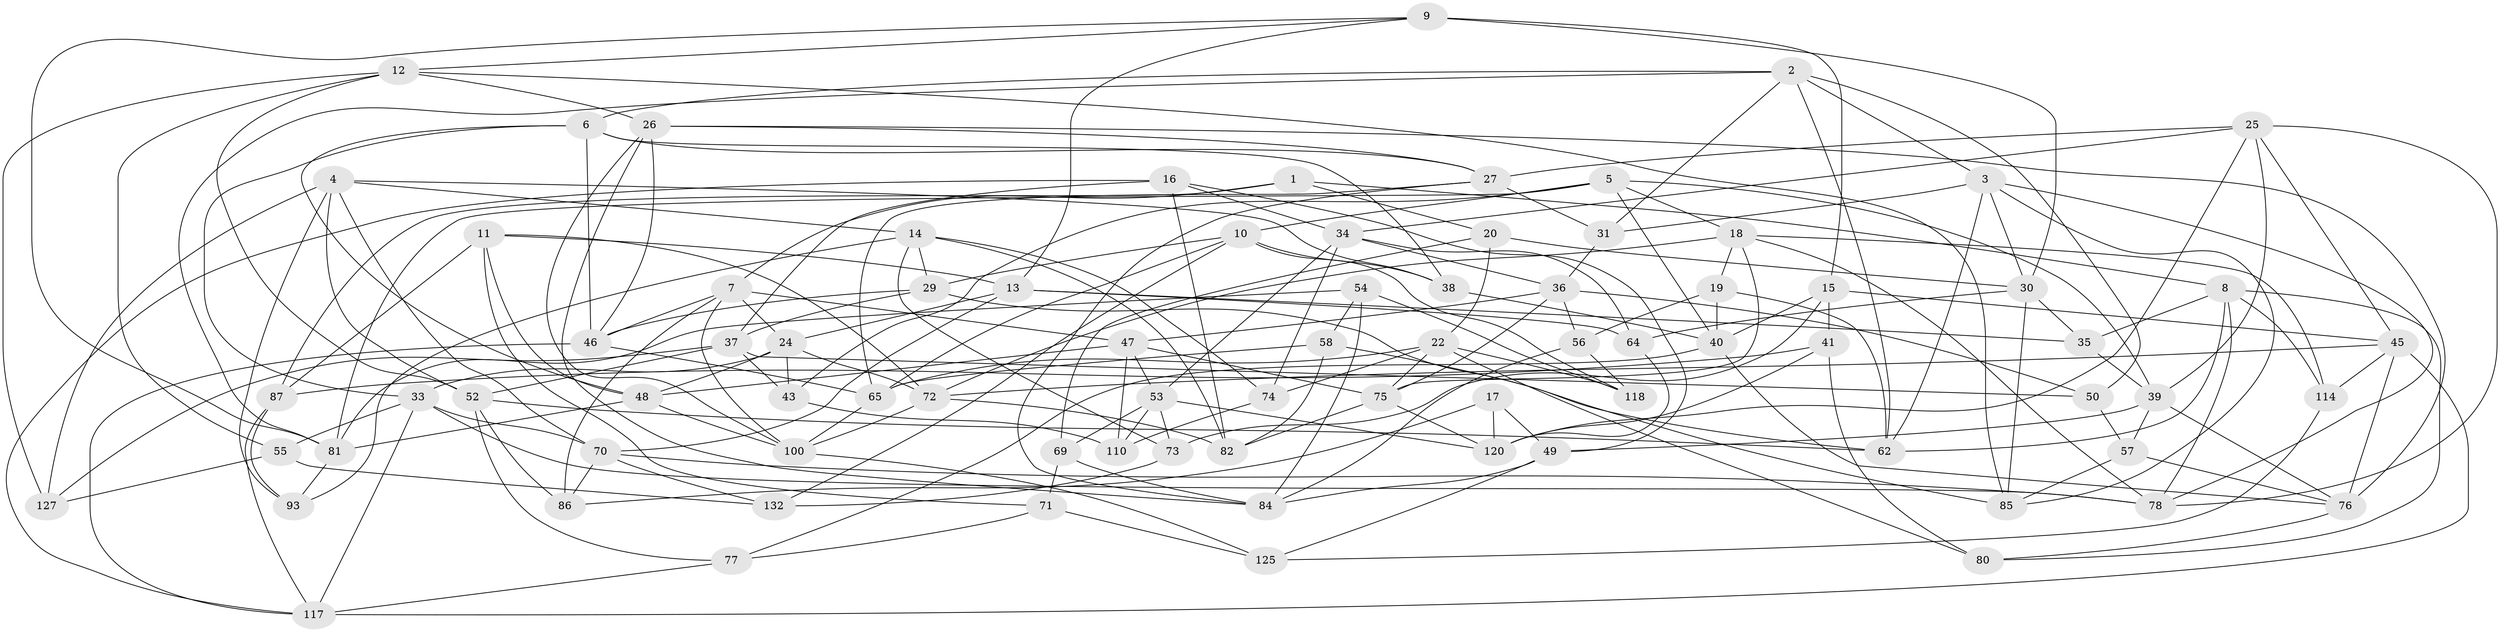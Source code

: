 // original degree distribution, {4: 1.0}
// Generated by graph-tools (version 1.1) at 2025/11/02/27/25 16:11:43]
// undirected, 81 vertices, 208 edges
graph export_dot {
graph [start="1"]
  node [color=gray90,style=filled];
  1;
  2 [super="+23"];
  3 [super="+107"];
  4 [super="+123"];
  5 [super="+21"];
  6 [super="+115"];
  7 [super="+108"];
  8 [super="+92"];
  9 [super="+67"];
  10 [super="+122"];
  11 [super="+44"];
  12 [super="+28"];
  13 [super="+51"];
  14 [super="+111"];
  15 [super="+32"];
  16 [super="+61"];
  17;
  18 [super="+112"];
  19;
  20;
  22 [super="+129"];
  24 [super="+79"];
  25 [super="+116"];
  26 [super="+130"];
  27 [super="+99"];
  29 [super="+91"];
  30 [super="+104"];
  31;
  33 [super="+105"];
  34 [super="+59"];
  35;
  36 [super="+106"];
  37 [super="+95"];
  38;
  39 [super="+109"];
  40 [super="+42"];
  41;
  43;
  45 [super="+68"];
  46 [super="+94"];
  47 [super="+60"];
  48 [super="+131"];
  49 [super="+98"];
  50;
  52 [super="+96"];
  53 [super="+63"];
  54;
  55;
  56;
  57;
  58;
  62 [super="+66"];
  64;
  65 [super="+103"];
  69;
  70 [super="+101"];
  71;
  72 [super="+83"];
  73;
  74;
  75 [super="+102"];
  76 [super="+89"];
  77;
  78 [super="+88"];
  80;
  81 [super="+121"];
  82 [super="+119"];
  84 [super="+126"];
  85 [super="+90"];
  86;
  87 [super="+97"];
  93;
  100 [super="+113"];
  110;
  114;
  117 [super="+128"];
  118;
  120 [super="+124"];
  125;
  127;
  132;
  1 -- 20;
  1 -- 87;
  1 -- 7;
  1 -- 8;
  2 -- 31;
  2 -- 6;
  2 -- 3;
  2 -- 81;
  2 -- 50;
  2 -- 62;
  3 -- 78;
  3 -- 30;
  3 -- 85;
  3 -- 31;
  3 -- 62;
  4 -- 93;
  4 -- 52;
  4 -- 70;
  4 -- 127;
  4 -- 38;
  4 -- 14;
  5 -- 43;
  5 -- 39;
  5 -- 40;
  5 -- 81;
  5 -- 10;
  5 -- 18;
  6 -- 38;
  6 -- 33;
  6 -- 27;
  6 -- 48;
  6 -- 46;
  7 -- 47;
  7 -- 86;
  7 -- 46;
  7 -- 24;
  7 -- 100;
  8 -- 35;
  8 -- 80;
  8 -- 78;
  8 -- 114;
  8 -- 62;
  9 -- 13;
  9 -- 15 [weight=2];
  9 -- 12;
  9 -- 81;
  9 -- 30;
  10 -- 132;
  10 -- 118;
  10 -- 65;
  10 -- 29;
  10 -- 38;
  11 -- 72;
  11 -- 87 [weight=2];
  11 -- 48;
  11 -- 13;
  11 -- 71;
  12 -- 55;
  12 -- 52;
  12 -- 127;
  12 -- 26;
  12 -- 85;
  13 -- 64;
  13 -- 35;
  13 -- 24;
  13 -- 70;
  14 -- 93;
  14 -- 82;
  14 -- 74;
  14 -- 73;
  14 -- 29;
  15 -- 73;
  15 -- 40;
  15 -- 41;
  15 -- 45;
  16 -- 82 [weight=2];
  16 -- 37;
  16 -- 49;
  16 -- 34;
  16 -- 117;
  17 -- 49 [weight=2];
  17 -- 86;
  17 -- 120;
  18 -- 19;
  18 -- 114;
  18 -- 78;
  18 -- 72;
  18 -- 75;
  19 -- 56;
  19 -- 40;
  19 -- 62;
  20 -- 69;
  20 -- 30;
  20 -- 22;
  22 -- 75;
  22 -- 80;
  22 -- 74;
  22 -- 118;
  22 -- 65;
  24 -- 43;
  24 -- 33;
  24 -- 72;
  24 -- 48;
  25 -- 78;
  25 -- 120;
  25 -- 34;
  25 -- 39;
  25 -- 27;
  25 -- 45;
  26 -- 76;
  26 -- 46;
  26 -- 27;
  26 -- 84;
  26 -- 100;
  27 -- 31;
  27 -- 65;
  27 -- 84;
  29 -- 37;
  29 -- 46;
  29 -- 85 [weight=2];
  30 -- 35;
  30 -- 64;
  30 -- 85;
  31 -- 36;
  33 -- 78;
  33 -- 70;
  33 -- 55;
  33 -- 117;
  34 -- 74;
  34 -- 64;
  34 -- 36;
  34 -- 53;
  35 -- 39;
  36 -- 56;
  36 -- 75;
  36 -- 50;
  36 -- 47;
  37 -- 50;
  37 -- 43;
  37 -- 127;
  37 -- 52;
  38 -- 40;
  39 -- 57;
  39 -- 49;
  39 -- 76;
  40 -- 77;
  40 -- 76;
  41 -- 120;
  41 -- 80;
  41 -- 87;
  43 -- 110;
  45 -- 114;
  45 -- 72;
  45 -- 76;
  45 -- 117;
  46 -- 65;
  46 -- 117;
  47 -- 48;
  47 -- 53;
  47 -- 110;
  47 -- 75;
  48 -- 81;
  48 -- 100;
  49 -- 125;
  49 -- 84;
  50 -- 57;
  52 -- 62;
  52 -- 86;
  52 -- 77;
  53 -- 73;
  53 -- 110;
  53 -- 120;
  53 -- 69;
  54 -- 118;
  54 -- 58;
  54 -- 81;
  54 -- 84;
  55 -- 132;
  55 -- 127;
  56 -- 118;
  56 -- 84;
  57 -- 85;
  57 -- 76;
  58 -- 62;
  58 -- 65;
  58 -- 82;
  64 -- 120;
  65 -- 100;
  69 -- 84;
  69 -- 71;
  70 -- 78;
  70 -- 86;
  70 -- 132;
  71 -- 77;
  71 -- 125;
  72 -- 100;
  72 -- 82;
  73 -- 132;
  74 -- 110;
  75 -- 82;
  75 -- 120;
  76 -- 80;
  77 -- 117;
  81 -- 93;
  87 -- 93;
  87 -- 117;
  100 -- 125;
  114 -- 125;
}
